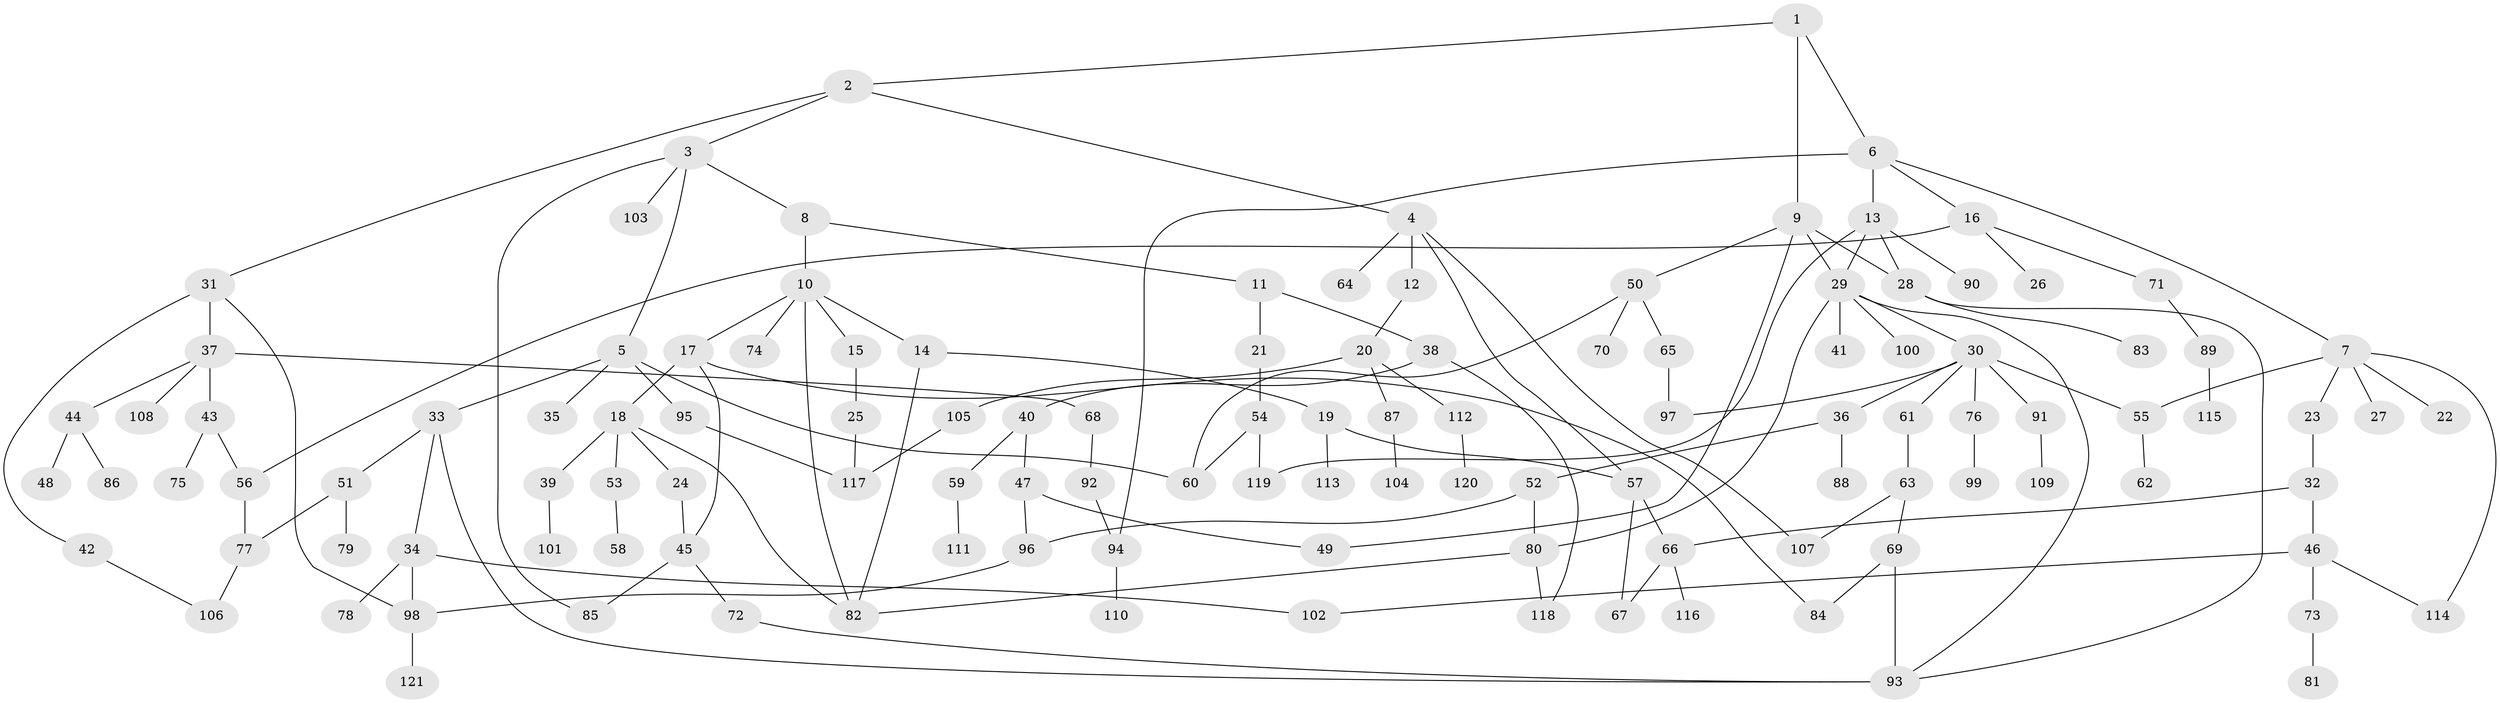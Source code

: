 // coarse degree distribution, {5: 0.05555555555555555, 4: 0.125, 1: 0.3888888888888889, 2: 0.2777777777777778, 11: 0.027777777777777776, 3: 0.06944444444444445, 6: 0.027777777777777776, 7: 0.013888888888888888, 8: 0.013888888888888888}
// Generated by graph-tools (version 1.1) at 2025/45/03/04/25 21:45:36]
// undirected, 121 vertices, 155 edges
graph export_dot {
graph [start="1"]
  node [color=gray90,style=filled];
  1;
  2;
  3;
  4;
  5;
  6;
  7;
  8;
  9;
  10;
  11;
  12;
  13;
  14;
  15;
  16;
  17;
  18;
  19;
  20;
  21;
  22;
  23;
  24;
  25;
  26;
  27;
  28;
  29;
  30;
  31;
  32;
  33;
  34;
  35;
  36;
  37;
  38;
  39;
  40;
  41;
  42;
  43;
  44;
  45;
  46;
  47;
  48;
  49;
  50;
  51;
  52;
  53;
  54;
  55;
  56;
  57;
  58;
  59;
  60;
  61;
  62;
  63;
  64;
  65;
  66;
  67;
  68;
  69;
  70;
  71;
  72;
  73;
  74;
  75;
  76;
  77;
  78;
  79;
  80;
  81;
  82;
  83;
  84;
  85;
  86;
  87;
  88;
  89;
  90;
  91;
  92;
  93;
  94;
  95;
  96;
  97;
  98;
  99;
  100;
  101;
  102;
  103;
  104;
  105;
  106;
  107;
  108;
  109;
  110;
  111;
  112;
  113;
  114;
  115;
  116;
  117;
  118;
  119;
  120;
  121;
  1 -- 2;
  1 -- 6;
  1 -- 9;
  2 -- 3;
  2 -- 4;
  2 -- 31;
  3 -- 5;
  3 -- 8;
  3 -- 103;
  3 -- 85;
  4 -- 12;
  4 -- 64;
  4 -- 57;
  4 -- 107;
  5 -- 33;
  5 -- 35;
  5 -- 95;
  5 -- 60;
  6 -- 7;
  6 -- 13;
  6 -- 16;
  6 -- 94;
  7 -- 22;
  7 -- 23;
  7 -- 27;
  7 -- 55;
  7 -- 114;
  8 -- 10;
  8 -- 11;
  9 -- 49;
  9 -- 50;
  9 -- 28;
  9 -- 29;
  10 -- 14;
  10 -- 15;
  10 -- 17;
  10 -- 74;
  10 -- 82;
  11 -- 21;
  11 -- 38;
  12 -- 20;
  13 -- 28;
  13 -- 29;
  13 -- 90;
  13 -- 119;
  14 -- 19;
  14 -- 82;
  15 -- 25;
  16 -- 26;
  16 -- 71;
  16 -- 56;
  17 -- 18;
  17 -- 84;
  17 -- 45;
  18 -- 24;
  18 -- 39;
  18 -- 53;
  18 -- 82;
  19 -- 57;
  19 -- 113;
  20 -- 87;
  20 -- 105;
  20 -- 112;
  21 -- 54;
  23 -- 32;
  24 -- 45;
  25 -- 117;
  28 -- 83;
  28 -- 93;
  29 -- 30;
  29 -- 41;
  29 -- 100;
  29 -- 93;
  29 -- 80;
  30 -- 36;
  30 -- 61;
  30 -- 76;
  30 -- 91;
  30 -- 97;
  30 -- 55;
  31 -- 37;
  31 -- 42;
  31 -- 98;
  32 -- 46;
  32 -- 66;
  33 -- 34;
  33 -- 51;
  33 -- 93;
  34 -- 78;
  34 -- 98;
  34 -- 102;
  36 -- 52;
  36 -- 88;
  37 -- 43;
  37 -- 44;
  37 -- 68;
  37 -- 108;
  38 -- 40;
  38 -- 118;
  39 -- 101;
  40 -- 47;
  40 -- 59;
  42 -- 106;
  43 -- 56;
  43 -- 75;
  44 -- 48;
  44 -- 86;
  45 -- 72;
  45 -- 85;
  46 -- 73;
  46 -- 114;
  46 -- 102;
  47 -- 96;
  47 -- 49;
  50 -- 65;
  50 -- 70;
  50 -- 60;
  51 -- 77;
  51 -- 79;
  52 -- 80;
  52 -- 96;
  53 -- 58;
  54 -- 60;
  54 -- 119;
  55 -- 62;
  56 -- 77;
  57 -- 66;
  57 -- 67;
  59 -- 111;
  61 -- 63;
  63 -- 69;
  63 -- 107;
  65 -- 97;
  66 -- 67;
  66 -- 116;
  68 -- 92;
  69 -- 93;
  69 -- 84;
  71 -- 89;
  72 -- 93;
  73 -- 81;
  76 -- 99;
  77 -- 106;
  80 -- 118;
  80 -- 82;
  87 -- 104;
  89 -- 115;
  91 -- 109;
  92 -- 94;
  94 -- 110;
  95 -- 117;
  96 -- 98;
  98 -- 121;
  105 -- 117;
  112 -- 120;
}
